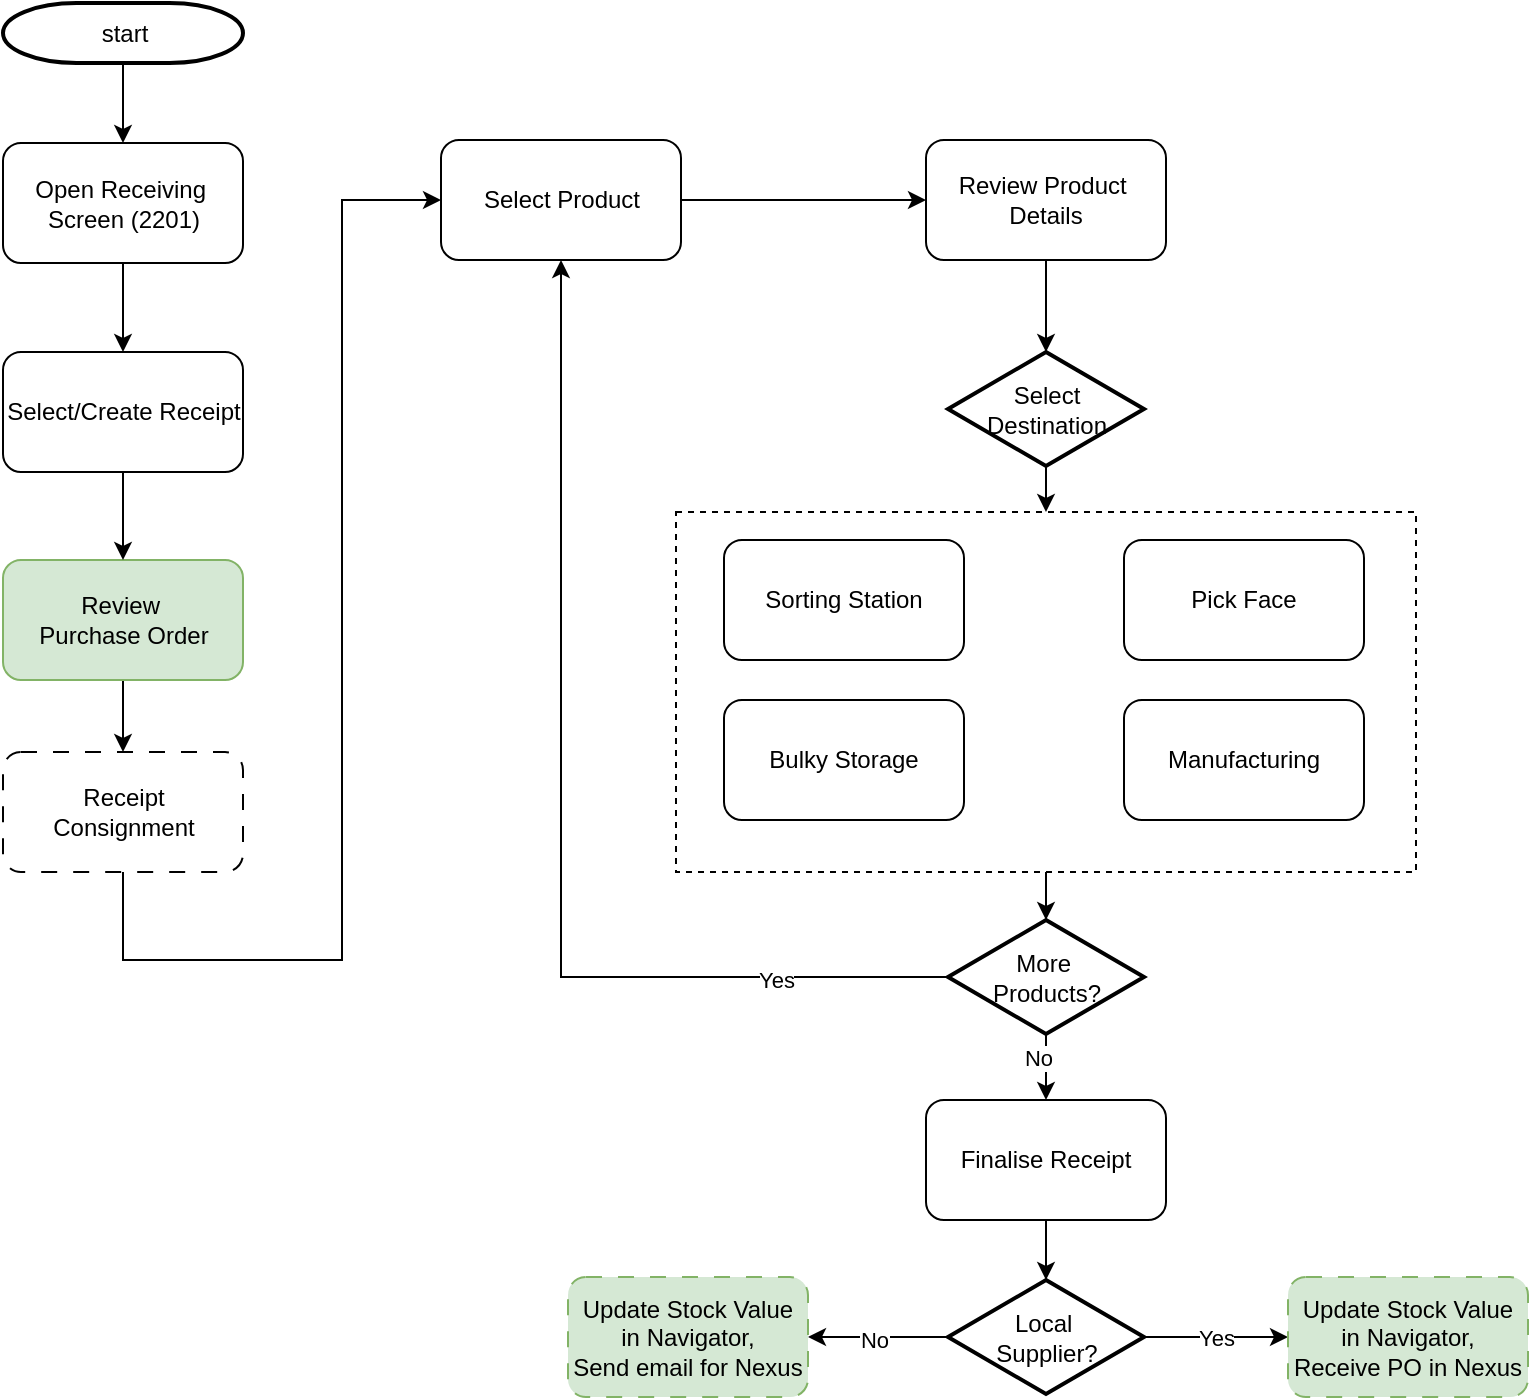<mxfile version="25.0.3">
  <diagram id="6a731a19-8d31-9384-78a2-239565b7b9f0" name="Page-1">
    <mxGraphModel dx="1728" dy="943" grid="1" gridSize="10" guides="1" tooltips="1" connect="1" arrows="1" fold="1" page="1" pageScale="1" pageWidth="1169" pageHeight="827" background="none" math="0" shadow="0">
      <root>
        <mxCell id="0" />
        <mxCell id="1" parent="0" />
        <mxCell id="FllbzKFlJK6ehd7ZULbo-95" value="" style="edgeStyle=orthogonalEdgeStyle;rounded=0;orthogonalLoop=1;jettySize=auto;html=1;" parent="1" source="2" target="FllbzKFlJK6ehd7ZULbo-77" edge="1">
          <mxGeometry relative="1" as="geometry" />
        </mxCell>
        <mxCell id="2" value="start" style="shape=mxgraph.flowchart.terminator;strokeWidth=2;gradientColor=none;gradientDirection=north;fontStyle=0;html=1;" parent="1" vertex="1">
          <mxGeometry x="269.5" y="61.5" width="120" height="30" as="geometry" />
        </mxCell>
        <mxCell id="JkhU1cK_ru-Ez6kLOYar-4" style="edgeStyle=orthogonalEdgeStyle;rounded=0;orthogonalLoop=1;jettySize=auto;html=1;exitX=0.5;exitY=1;exitDx=0;exitDy=0;exitPerimeter=0;entryX=0.5;entryY=0;entryDx=0;entryDy=0;" edge="1" parent="1" source="FllbzKFlJK6ehd7ZULbo-64" target="FllbzKFlJK6ehd7ZULbo-112">
          <mxGeometry relative="1" as="geometry" />
        </mxCell>
        <mxCell id="FllbzKFlJK6ehd7ZULbo-64" value="Select&lt;div&gt;Destination&lt;/div&gt;" style="shape=mxgraph.flowchart.decision;strokeWidth=2;gradientColor=none;gradientDirection=north;fontStyle=0;html=1;" parent="1" vertex="1">
          <mxGeometry x="742" y="236" width="98" height="57" as="geometry" />
        </mxCell>
        <mxCell id="FllbzKFlJK6ehd7ZULbo-96" value="" style="edgeStyle=orthogonalEdgeStyle;rounded=0;orthogonalLoop=1;jettySize=auto;html=1;" parent="1" source="FllbzKFlJK6ehd7ZULbo-77" edge="1">
          <mxGeometry relative="1" as="geometry">
            <mxPoint x="329.5" y="236" as="targetPoint" />
          </mxGeometry>
        </mxCell>
        <mxCell id="FllbzKFlJK6ehd7ZULbo-77" value="&lt;span style=&quot;text-wrap-mode: nowrap;&quot;&gt;Open Receiving&amp;nbsp;&lt;/span&gt;&lt;div style=&quot;text-wrap-mode: nowrap;&quot;&gt;Screen (2201)&lt;/div&gt;" style="rounded=1;whiteSpace=wrap;html=1;" parent="1" vertex="1">
          <mxGeometry x="269.5" y="131.5" width="120" height="60" as="geometry" />
        </mxCell>
        <mxCell id="FllbzKFlJK6ehd7ZULbo-107" style="edgeStyle=orthogonalEdgeStyle;rounded=0;orthogonalLoop=1;jettySize=auto;html=1;exitX=0.5;exitY=1;exitDx=0;exitDy=0;entryX=0;entryY=0.5;entryDx=0;entryDy=0;" parent="1" source="FllbzKFlJK6ehd7ZULbo-78" edge="1" target="FllbzKFlJK6ehd7ZULbo-89">
          <mxGeometry relative="1" as="geometry">
            <mxPoint x="450" y="270" as="targetPoint" />
            <Array as="points">
              <mxPoint x="330" y="540" />
              <mxPoint x="439" y="540" />
              <mxPoint x="439" y="160" />
            </Array>
          </mxGeometry>
        </mxCell>
        <mxCell id="FllbzKFlJK6ehd7ZULbo-78" value="&lt;span style=&quot;text-wrap-mode: nowrap;&quot;&gt;Receipt&lt;/span&gt;&lt;div style=&quot;text-wrap-mode: nowrap;&quot;&gt;Consignment&lt;/div&gt;" style="rounded=1;whiteSpace=wrap;html=1;dashed=1;dashPattern=8 8;" parent="1" vertex="1">
          <mxGeometry x="269.5" y="436" width="120" height="60" as="geometry" />
        </mxCell>
        <mxCell id="FllbzKFlJK6ehd7ZULbo-100" value="" style="edgeStyle=orthogonalEdgeStyle;rounded=0;orthogonalLoop=1;jettySize=auto;html=1;" parent="1" source="FllbzKFlJK6ehd7ZULbo-79" target="FllbzKFlJK6ehd7ZULbo-78" edge="1">
          <mxGeometry relative="1" as="geometry" />
        </mxCell>
        <mxCell id="FllbzKFlJK6ehd7ZULbo-79" value="&lt;span style=&quot;text-wrap-mode: nowrap;&quot;&gt;Review&amp;nbsp;&lt;/span&gt;&lt;div&gt;&lt;span style=&quot;text-wrap-mode: nowrap;&quot;&gt;Purchase Order&lt;/span&gt;&lt;/div&gt;" style="rounded=1;whiteSpace=wrap;html=1;fillColor=#d5e8d4;strokeColor=#82b366;" parent="1" vertex="1">
          <mxGeometry x="269.5" y="340" width="120" height="60" as="geometry" />
        </mxCell>
        <mxCell id="JkhU1cK_ru-Ez6kLOYar-2" value="" style="edgeStyle=orthogonalEdgeStyle;rounded=0;orthogonalLoop=1;jettySize=auto;html=1;" edge="1" parent="1" source="FllbzKFlJK6ehd7ZULbo-81" target="FllbzKFlJK6ehd7ZULbo-79">
          <mxGeometry relative="1" as="geometry" />
        </mxCell>
        <mxCell id="FllbzKFlJK6ehd7ZULbo-81" value="&lt;span style=&quot;text-wrap-mode: nowrap;&quot;&gt;Select/Create Receipt&lt;/span&gt;" style="rounded=1;whiteSpace=wrap;html=1;" parent="1" vertex="1">
          <mxGeometry x="269.5" y="236" width="120" height="60" as="geometry" />
        </mxCell>
        <mxCell id="FllbzKFlJK6ehd7ZULbo-123" style="edgeStyle=orthogonalEdgeStyle;rounded=0;orthogonalLoop=1;jettySize=auto;html=1;exitX=0.5;exitY=1;exitDx=0;exitDy=0;entryX=0.5;entryY=0;entryDx=0;entryDy=0;" parent="1" source="FllbzKFlJK6ehd7ZULbo-83" edge="1">
          <mxGeometry relative="1" as="geometry">
            <mxPoint x="791" y="700" as="targetPoint" />
          </mxGeometry>
        </mxCell>
        <mxCell id="FllbzKFlJK6ehd7ZULbo-83" value="&lt;span style=&quot;text-wrap-mode: nowrap;&quot;&gt;Finalise Receipt&lt;/span&gt;" style="rounded=1;whiteSpace=wrap;html=1;" parent="1" vertex="1">
          <mxGeometry x="731" y="610" width="120" height="60" as="geometry" />
        </mxCell>
        <mxCell id="FllbzKFlJK6ehd7ZULbo-84" value="&lt;span style=&quot;text-wrap-mode: nowrap;&quot;&gt;Bulky Storage&lt;/span&gt;" style="rounded=1;whiteSpace=wrap;html=1;" parent="1" vertex="1">
          <mxGeometry x="630" y="410" width="120" height="60" as="geometry" />
        </mxCell>
        <mxCell id="FllbzKFlJK6ehd7ZULbo-86" value="&lt;span style=&quot;text-wrap-mode: nowrap;&quot;&gt;Pick Face&lt;/span&gt;" style="rounded=1;whiteSpace=wrap;html=1;" parent="1" vertex="1">
          <mxGeometry x="830" y="330" width="120" height="60" as="geometry" />
        </mxCell>
        <mxCell id="FllbzKFlJK6ehd7ZULbo-87" value="&lt;span style=&quot;text-wrap-mode: nowrap;&quot;&gt;Sorting Station&lt;/span&gt;" style="rounded=1;whiteSpace=wrap;html=1;" parent="1" vertex="1">
          <mxGeometry x="630" y="330" width="120" height="60" as="geometry" />
        </mxCell>
        <mxCell id="FllbzKFlJK6ehd7ZULbo-102" value="" style="edgeStyle=orthogonalEdgeStyle;rounded=0;orthogonalLoop=1;jettySize=auto;html=1;" parent="1" source="FllbzKFlJK6ehd7ZULbo-88" target="FllbzKFlJK6ehd7ZULbo-64" edge="1">
          <mxGeometry relative="1" as="geometry" />
        </mxCell>
        <mxCell id="FllbzKFlJK6ehd7ZULbo-88" value="&lt;span style=&quot;text-wrap-mode: nowrap;&quot;&gt;Review Product&amp;nbsp;&lt;/span&gt;&lt;div style=&quot;text-wrap-mode: nowrap;&quot;&gt;Details&lt;/div&gt;" style="rounded=1;whiteSpace=wrap;html=1;" parent="1" vertex="1">
          <mxGeometry x="731" y="130" width="120" height="60" as="geometry" />
        </mxCell>
        <mxCell id="FllbzKFlJK6ehd7ZULbo-101" value="" style="edgeStyle=orthogonalEdgeStyle;rounded=0;orthogonalLoop=1;jettySize=auto;html=1;exitX=1;exitY=0.5;exitDx=0;exitDy=0;" parent="1" source="FllbzKFlJK6ehd7ZULbo-89" target="FllbzKFlJK6ehd7ZULbo-88" edge="1">
          <mxGeometry relative="1" as="geometry">
            <mxPoint x="650.5" y="160" as="sourcePoint" />
          </mxGeometry>
        </mxCell>
        <mxCell id="FllbzKFlJK6ehd7ZULbo-89" value="&lt;span style=&quot;text-wrap-mode: nowrap;&quot;&gt;Select Product&lt;/span&gt;" style="rounded=1;whiteSpace=wrap;html=1;" parent="1" vertex="1">
          <mxGeometry x="488.5" y="130" width="120" height="60" as="geometry" />
        </mxCell>
        <mxCell id="FllbzKFlJK6ehd7ZULbo-92" style="edgeStyle=orthogonalEdgeStyle;rounded=0;orthogonalLoop=1;jettySize=auto;html=1;exitX=0.5;exitY=1;exitDx=0;exitDy=0;" parent="1" source="FllbzKFlJK6ehd7ZULbo-83" target="FllbzKFlJK6ehd7ZULbo-83" edge="1">
          <mxGeometry relative="1" as="geometry" />
        </mxCell>
        <mxCell id="FllbzKFlJK6ehd7ZULbo-104" value="" style="edgeStyle=orthogonalEdgeStyle;rounded=0;orthogonalLoop=1;jettySize=auto;html=1;" parent="1" source="FllbzKFlJK6ehd7ZULbo-94" target="FllbzKFlJK6ehd7ZULbo-83" edge="1">
          <mxGeometry relative="1" as="geometry" />
        </mxCell>
        <mxCell id="FllbzKFlJK6ehd7ZULbo-115" value="No" style="edgeLabel;html=1;align=center;verticalAlign=middle;resizable=0;points=[];" parent="FllbzKFlJK6ehd7ZULbo-104" vertex="1" connectable="0">
          <mxGeometry x="-0.489" y="-4" relative="1" as="geometry">
            <mxPoint as="offset" />
          </mxGeometry>
        </mxCell>
        <mxCell id="FllbzKFlJK6ehd7ZULbo-105" style="edgeStyle=orthogonalEdgeStyle;rounded=0;orthogonalLoop=1;jettySize=auto;html=1;exitX=0;exitY=0.5;exitDx=0;exitDy=0;exitPerimeter=0;entryX=0.5;entryY=1;entryDx=0;entryDy=0;" parent="1" source="FllbzKFlJK6ehd7ZULbo-94" target="FllbzKFlJK6ehd7ZULbo-89" edge="1">
          <mxGeometry relative="1" as="geometry">
            <mxPoint x="590.5" y="190" as="targetPoint" />
          </mxGeometry>
        </mxCell>
        <mxCell id="FllbzKFlJK6ehd7ZULbo-117" value="Yes" style="edgeLabel;html=1;align=center;verticalAlign=middle;resizable=0;points=[];" parent="FllbzKFlJK6ehd7ZULbo-105" vertex="1" connectable="0">
          <mxGeometry x="-0.686" y="1" relative="1" as="geometry">
            <mxPoint as="offset" />
          </mxGeometry>
        </mxCell>
        <mxCell id="FllbzKFlJK6ehd7ZULbo-94" value="More&amp;nbsp;&lt;div&gt;Products?&lt;/div&gt;" style="shape=mxgraph.flowchart.decision;strokeWidth=2;gradientColor=none;gradientDirection=north;fontStyle=0;html=1;" parent="1" vertex="1">
          <mxGeometry x="742" y="520" width="98" height="57" as="geometry" />
        </mxCell>
        <mxCell id="FllbzKFlJK6ehd7ZULbo-112" value="" style="rounded=0;whiteSpace=wrap;html=1;fillColor=none;dashed=1;" parent="1" vertex="1">
          <mxGeometry x="606" y="316" width="370" height="180" as="geometry" />
        </mxCell>
        <mxCell id="ooKo_V_hb8zaq4R_d-ZS-2" value="&lt;span style=&quot;text-wrap-mode: nowrap;&quot;&gt;Manufacturing&lt;/span&gt;" style="rounded=1;whiteSpace=wrap;html=1;" parent="1" vertex="1">
          <mxGeometry x="830" y="410" width="120" height="60" as="geometry" />
        </mxCell>
        <mxCell id="ooKo_V_hb8zaq4R_d-ZS-5" value="" style="edgeStyle=orthogonalEdgeStyle;rounded=0;orthogonalLoop=1;jettySize=auto;html=1;" parent="1" source="ooKo_V_hb8zaq4R_d-ZS-3" target="ooKo_V_hb8zaq4R_d-ZS-4" edge="1">
          <mxGeometry relative="1" as="geometry" />
        </mxCell>
        <mxCell id="ooKo_V_hb8zaq4R_d-ZS-8" value="No" style="edgeLabel;html=1;align=center;verticalAlign=middle;resizable=0;points=[];" parent="ooKo_V_hb8zaq4R_d-ZS-5" vertex="1" connectable="0">
          <mxGeometry x="0.073" y="1" relative="1" as="geometry">
            <mxPoint as="offset" />
          </mxGeometry>
        </mxCell>
        <mxCell id="ooKo_V_hb8zaq4R_d-ZS-7" value="Yes" style="edgeStyle=orthogonalEdgeStyle;rounded=0;orthogonalLoop=1;jettySize=auto;html=1;" parent="1" source="ooKo_V_hb8zaq4R_d-ZS-3" target="ooKo_V_hb8zaq4R_d-ZS-6" edge="1">
          <mxGeometry relative="1" as="geometry" />
        </mxCell>
        <mxCell id="ooKo_V_hb8zaq4R_d-ZS-3" value="Local&amp;nbsp;&lt;div&gt;Supplier?&lt;/div&gt;" style="shape=mxgraph.flowchart.decision;strokeWidth=2;gradientColor=none;gradientDirection=north;fontStyle=0;html=1;" parent="1" vertex="1">
          <mxGeometry x="742" y="700" width="98" height="57" as="geometry" />
        </mxCell>
        <mxCell id="ooKo_V_hb8zaq4R_d-ZS-4" value="&lt;span style=&quot;text-wrap-mode: nowrap;&quot;&gt;Update Stock Value&lt;/span&gt;&lt;div&gt;&lt;span style=&quot;text-wrap-mode: nowrap;&quot;&gt;in Navigator,&lt;/span&gt;&lt;/div&gt;&lt;div&gt;&lt;span style=&quot;text-wrap-mode: nowrap;&quot;&gt;Send email for Nexus&lt;/span&gt;&lt;/div&gt;" style="rounded=1;whiteSpace=wrap;html=1;dashed=1;dashPattern=8 8;fillColor=#d5e8d4;strokeColor=#82b366;" parent="1" vertex="1">
          <mxGeometry x="552" y="698.5" width="120" height="60" as="geometry" />
        </mxCell>
        <mxCell id="ooKo_V_hb8zaq4R_d-ZS-6" value="&lt;span style=&quot;text-wrap-mode: nowrap;&quot;&gt;Update Stock Value&lt;/span&gt;&lt;div&gt;&lt;span style=&quot;text-wrap-mode: nowrap;&quot;&gt;in Navigator,&lt;/span&gt;&lt;/div&gt;&lt;div&gt;&lt;span style=&quot;text-wrap-mode: nowrap;&quot;&gt;Receive PO in Nexus&lt;/span&gt;&lt;/div&gt;" style="rounded=1;whiteSpace=wrap;html=1;dashed=1;dashPattern=8 8;fillColor=#d5e8d4;strokeColor=#82b366;" parent="1" vertex="1">
          <mxGeometry x="912" y="698.5" width="120" height="60" as="geometry" />
        </mxCell>
        <mxCell id="JkhU1cK_ru-Ez6kLOYar-5" style="edgeStyle=orthogonalEdgeStyle;rounded=0;orthogonalLoop=1;jettySize=auto;html=1;exitX=0.5;exitY=1;exitDx=0;exitDy=0;entryX=0.5;entryY=0;entryDx=0;entryDy=0;entryPerimeter=0;" edge="1" parent="1" source="FllbzKFlJK6ehd7ZULbo-112" target="FllbzKFlJK6ehd7ZULbo-94">
          <mxGeometry relative="1" as="geometry" />
        </mxCell>
      </root>
    </mxGraphModel>
  </diagram>
</mxfile>
